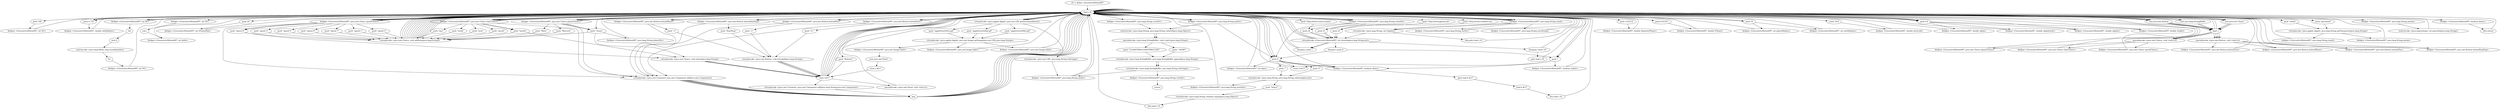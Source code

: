 digraph "" {
    "r0 := @this: GeocentricMotion097"
    "load.r r0"
    "r0 := @this: GeocentricMotion097"->"load.r r0";
    "push 100"
    "load.r r0"->"push 100";
    "fieldput <GeocentricMotion097: int SE>"
    "push 100"->"fieldput <GeocentricMotion097: int SE>";
    "fieldput <GeocentricMotion097: int SE>"->"load.r r0";
    "push 0.723"
    "load.r r0"->"push 0.723";
    "push 0.723"->"load.r r0";
    "fieldget <GeocentricMotion097: int SE>"
    "load.r r0"->"fieldget <GeocentricMotion097: int SE>";
    "i2d"
    "fieldget <GeocentricMotion097: int SE>"->"i2d";
    "mul.d"
    "i2d"->"mul.d";
    "staticinvoke <java.lang.Math: long round(double)>"
    "mul.d"->"staticinvoke <java.lang.Math: long round(double)>";
    "l2i"
    "staticinvoke <java.lang.Math: long round(double)>"->"l2i";
    "fieldput <GeocentricMotion097: int SV>"
    "l2i"->"fieldput <GeocentricMotion097: int SV>";
    "fieldput <GeocentricMotion097: int SV>"->"load.r r0";
    "load.r r0"->"load.r r0";
    "load.r r0"->"fieldget <GeocentricMotion097: int SE>";
    "fieldget <GeocentricMotion097: int SE>"->"load.r r0";
    "fieldget <GeocentricMotion097: int SV>"
    "load.r r0"->"fieldget <GeocentricMotion097: int SV>";
    "sub.i"
    "fieldget <GeocentricMotion097: int SV>"->"sub.i";
    "fieldput <GeocentricMotion097: int delta>"
    "sub.i"->"fieldput <GeocentricMotion097: int delta>";
    "fieldput <GeocentricMotion097: int delta>"->"load.r r0";
    "push 20"
    "load.r r0"->"push 20";
    "fieldput <GeocentricMotion097: int rPlanetMax>"
    "push 20"->"fieldput <GeocentricMotion097: int rPlanetMax>";
    "fieldput <GeocentricMotion097: int rPlanetMax>"->"load.r r0";
    "push \"Venus\""
    "load.r r0"->"push \"Venus\"";
    "fieldput <GeocentricMotion097: java.lang.String planetStr>"
    "push \"Venus\""->"fieldput <GeocentricMotion097: java.lang.String planetStr>";
    "fieldput <GeocentricMotion097: java.lang.String planetStr>"->"load.r r0";
    "push 12103.6"
    "load.r r0"->"push 12103.6";
    "fieldput <GeocentricMotion097: double diameterPlanet>"
    "push 12103.6"->"fieldput <GeocentricMotion097: double diameterPlanet>";
    "fieldput <GeocentricMotion097: double diameterPlanet>"->"load.r r0";
    "load.r r0"->"push 0.723";
    "fieldput <GeocentricMotion097: double orbitRadius>"
    "push 0.723"->"fieldput <GeocentricMotion097: double orbitRadius>";
    "fieldput <GeocentricMotion097: double orbitRadius>"->"load.r r0";
    "push 0.61521"
    "load.r r0"->"push 0.61521";
    "fieldput <GeocentricMotion097: double tPlanet>"
    "push 0.61521"->"fieldput <GeocentricMotion097: double tPlanet>";
    "fieldput <GeocentricMotion097: double tPlanet>"->"load.r r0";
    "push 10"
    "load.r r0"->"push 10";
    "fieldput <GeocentricMotion097: int planetRadius>"
    "push 10"->"fieldput <GeocentricMotion097: int planetRadius>";
    "fieldput <GeocentricMotion097: int planetRadius>"->"load.r r0";
    "load.r r0"->"push 10";
    "fieldput <GeocentricMotion097: int earthRadius>"
    "push 10"->"fieldput <GeocentricMotion097: int earthRadius>";
    "fieldput <GeocentricMotion097: int earthRadius>"->"load.r r0";
    "push 30.0"
    "load.r r0"->"push 30.0";
    "fieldput <GeocentricMotion097: double intervall>"
    "push 30.0"->"fieldput <GeocentricMotion097: double intervall>";
    "fieldput <GeocentricMotion097: double intervall>"->"load.r r0";
    "push 0.0"
    "load.r r0"->"push 0.0";
    "fieldput <GeocentricMotion097: double alpha>"
    "push 0.0"->"fieldput <GeocentricMotion097: double alpha>";
    "fieldput <GeocentricMotion097: double alpha>"->"load.r r0";
    "load.r r0"->"push 0.0";
    "fieldput <GeocentricMotion097: double alphaEarth>"
    "push 0.0"->"fieldput <GeocentricMotion097: double alphaEarth>";
    "fieldput <GeocentricMotion097: double alphaEarth>"->"load.r r0";
    "load.r r0"->"push 0.0";
    "fieldput <GeocentricMotion097: double alphaE>"
    "push 0.0"->"fieldput <GeocentricMotion097: double alphaE>";
    "fieldput <GeocentricMotion097: double alphaE>"->"load.r r0";
    "load.r r0"->"push 0.0";
    "fieldput <GeocentricMotion097: double winkel>"
    "push 0.0"->"fieldput <GeocentricMotion097: double winkel>";
    "fieldput <GeocentricMotion097: double winkel>"->"load.r r0";
    "push 0"
    "load.r r0"->"push 0";
    "fieldput <GeocentricMotion097: int days>"
    "push 0"->"fieldput <GeocentricMotion097: int days>";
    "fieldput <GeocentricMotion097: int days>"->"load.r r0";
    "load.r r0"->"load.r r0";
    "virtualinvoke <java.applet.Applet: java.net.URL getDocumentBase()>"
    "load.r r0"->"virtualinvoke <java.applet.Applet: java.net.URL getDocumentBase()>";
    "virtualinvoke <java.net.URL: java.lang.String toString()>"
    "virtualinvoke <java.applet.Applet: java.net.URL getDocumentBase()>"->"virtualinvoke <java.net.URL: java.lang.String toString()>";
    "fieldput <GeocentricMotion097: java.lang.String myStr>"
    "virtualinvoke <java.net.URL: java.lang.String toString()>"->"fieldput <GeocentricMotion097: java.lang.String myStr>";
    "fieldput <GeocentricMotion097: java.lang.String myStr>"->"load.r r0";
    "new java.lang.StringBuffer"
    "load.r r0"->"new java.lang.StringBuffer";
    "dup1.r"
    "new java.lang.StringBuffer"->"dup1.r";
    "dup1.r"->"load.r r0";
    "fieldget <GeocentricMotion097: java.lang.String myStr>"
    "load.r r0"->"fieldget <GeocentricMotion097: java.lang.String myStr>";
    "staticinvoke <java.lang.String: java.lang.String valueOf(java.lang.Object)>"
    "fieldget <GeocentricMotion097: java.lang.String myStr>"->"staticinvoke <java.lang.String: java.lang.String valueOf(java.lang.Object)>";
    "specialinvoke <java.lang.StringBuffer: void <init>(java.lang.String)>"
    "staticinvoke <java.lang.String: java.lang.String valueOf(java.lang.Object)>"->"specialinvoke <java.lang.StringBuffer: void <init>(java.lang.String)>";
    "push \"1234567890123456789012345\""
    "specialinvoke <java.lang.StringBuffer: void <init>(java.lang.String)>"->"push \"1234567890123456789012345\"";
    "virtualinvoke <java.lang.StringBuffer: java.lang.StringBuffer append(java.lang.String)>"
    "push \"1234567890123456789012345\""->"virtualinvoke <java.lang.StringBuffer: java.lang.StringBuffer append(java.lang.String)>";
    "virtualinvoke <java.lang.StringBuffer: java.lang.String toString()>"
    "virtualinvoke <java.lang.StringBuffer: java.lang.StringBuffer append(java.lang.String)>"->"virtualinvoke <java.lang.StringBuffer: java.lang.String toString()>";
    "virtualinvoke <java.lang.StringBuffer: java.lang.String toString()>"->"fieldput <GeocentricMotion097: java.lang.String myStr>";
    "fieldput <GeocentricMotion097: java.lang.String myStr>"->"load.r r0";
    "load.r r0"->"load.r r0";
    "load.r r0"->"fieldget <GeocentricMotion097: java.lang.String myStr>";
    "fieldget <GeocentricMotion097: java.lang.String myStr>"->"push 0";
    "push 27"
    "push 0"->"push 27";
    "virtualinvoke <java.lang.String: java.lang.String substring(int,int)>"
    "push 27"->"virtualinvoke <java.lang.String: java.lang.String substring(int,int)>";
    "fieldput <GeocentricMotion097: java.lang.String wwwStr>"
    "virtualinvoke <java.lang.String: java.lang.String substring(int,int)>"->"fieldput <GeocentricMotion097: java.lang.String wwwStr>";
    "fieldput <GeocentricMotion097: java.lang.String wwwStr>"->"load.r r0";
    "load.r r0"->"load.r r0";
    "load.r r0"->"load.r r0";
    "load.r r0"->"virtualinvoke <java.applet.Applet: java.net.URL getDocumentBase()>";
    "push \"applet/EarthMer.gif\""
    "virtualinvoke <java.applet.Applet: java.net.URL getDocumentBase()>"->"push \"applet/EarthMer.gif\"";
    "virtualinvoke <java.applet.Applet: java.awt.Image getImage(java.net.URL,java.lang.String)>"
    "push \"applet/EarthMer.gif\""->"virtualinvoke <java.applet.Applet: java.awt.Image getImage(java.net.URL,java.lang.String)>";
    "fieldput <GeocentricMotion097: java.awt.Image bild1>"
    "virtualinvoke <java.applet.Applet: java.awt.Image getImage(java.net.URL,java.lang.String)>"->"fieldput <GeocentricMotion097: java.awt.Image bild1>";
    "fieldput <GeocentricMotion097: java.awt.Image bild1>"->"load.r r0";
    "load.r r0"->"load.r r0";
    "load.r r0"->"load.r r0";
    "load.r r0"->"virtualinvoke <java.applet.Applet: java.net.URL getDocumentBase()>";
    "push \"applet/EarthVen.gif\""
    "virtualinvoke <java.applet.Applet: java.net.URL getDocumentBase()>"->"push \"applet/EarthVen.gif\"";
    "push \"applet/EarthVen.gif\""->"virtualinvoke <java.applet.Applet: java.awt.Image getImage(java.net.URL,java.lang.String)>";
    "fieldput <GeocentricMotion097: java.awt.Image bild2>"
    "virtualinvoke <java.applet.Applet: java.awt.Image getImage(java.net.URL,java.lang.String)>"->"fieldput <GeocentricMotion097: java.awt.Image bild2>";
    "fieldput <GeocentricMotion097: java.awt.Image bild2>"->"load.r r0";
    "load.r r0"->"load.r r0";
    "load.r r0"->"load.r r0";
    "load.r r0"->"virtualinvoke <java.applet.Applet: java.net.URL getDocumentBase()>";
    "push \"applet/EarthMar.gif\""
    "virtualinvoke <java.applet.Applet: java.net.URL getDocumentBase()>"->"push \"applet/EarthMar.gif\"";
    "push \"applet/EarthMar.gif\""->"virtualinvoke <java.applet.Applet: java.awt.Image getImage(java.net.URL,java.lang.String)>";
    "fieldput <GeocentricMotion097: java.awt.Image bild3>"
    "virtualinvoke <java.applet.Applet: java.awt.Image getImage(java.net.URL,java.lang.String)>"->"fieldput <GeocentricMotion097: java.awt.Image bild3>";
    "new java.awt.Panel"
    "fieldput <GeocentricMotion097: java.awt.Image bild3>"->"new java.awt.Panel";
    "store.r $r17"
    "new java.awt.Panel"->"store.r $r17";
    "load.r $r17"
    "store.r $r17"->"load.r $r17";
    "specialinvoke <java.awt.Panel: void <init>()>"
    "load.r $r17"->"specialinvoke <java.awt.Panel: void <init>()>";
    "specialinvoke <java.awt.Panel: void <init>()>"->"load.r r0";
    "push \"Buttons\""
    "load.r r0"->"push \"Buttons\"";
    "push \"Buttons\""->"load.r $r17";
    "virtualinvoke <java.awt.Container: java.awt.Component add(java.lang.String,java.awt.Component)>"
    "load.r $r17"->"virtualinvoke <java.awt.Container: java.awt.Component add(java.lang.String,java.awt.Component)>";
    "pop"
    "virtualinvoke <java.awt.Container: java.awt.Component add(java.lang.String,java.awt.Component)>"->"pop";
    "pop"->"load.r r0";
    "new java.awt.Choice"
    "load.r r0"->"new java.awt.Choice";
    "new java.awt.Choice"->"dup1.r";
    "specialinvoke <java.awt.Choice: void <init>()>"
    "dup1.r"->"specialinvoke <java.awt.Choice: void <init>()>";
    "fieldput <GeocentricMotion097: java.awt.Choice planetChoice>"
    "specialinvoke <java.awt.Choice: void <init>()>"->"fieldput <GeocentricMotion097: java.awt.Choice planetChoice>";
    "fieldput <GeocentricMotion097: java.awt.Choice planetChoice>"->"load.r r0";
    "fieldget <GeocentricMotion097: java.awt.Choice planetChoice>"
    "load.r r0"->"fieldget <GeocentricMotion097: java.awt.Choice planetChoice>";
    "push \"Mercury\""
    "fieldget <GeocentricMotion097: java.awt.Choice planetChoice>"->"push \"Mercury\"";
    "virtualinvoke <java.awt.Choice: void addItem(java.lang.String)>"
    "push \"Mercury\""->"virtualinvoke <java.awt.Choice: void addItem(java.lang.String)>";
    "virtualinvoke <java.awt.Choice: void addItem(java.lang.String)>"->"load.r r0";
    "load.r r0"->"fieldget <GeocentricMotion097: java.awt.Choice planetChoice>";
    "fieldget <GeocentricMotion097: java.awt.Choice planetChoice>"->"push \"Venus\"";
    "push \"Venus\""->"virtualinvoke <java.awt.Choice: void addItem(java.lang.String)>";
    "virtualinvoke <java.awt.Choice: void addItem(java.lang.String)>"->"load.r r0";
    "load.r r0"->"fieldget <GeocentricMotion097: java.awt.Choice planetChoice>";
    "push \"Mars\""
    "fieldget <GeocentricMotion097: java.awt.Choice planetChoice>"->"push \"Mars\"";
    "push \"Mars\""->"virtualinvoke <java.awt.Choice: void addItem(java.lang.String)>";
    "virtualinvoke <java.awt.Choice: void addItem(java.lang.String)>"->"load.r r0";
    "load.r r0"->"fieldget <GeocentricMotion097: java.awt.Choice planetChoice>";
    "fieldget <GeocentricMotion097: java.awt.Choice planetChoice>"->"push \"Venus\"";
    "virtualinvoke <java.awt.Choice: void select(java.lang.String)>"
    "push \"Venus\""->"virtualinvoke <java.awt.Choice: void select(java.lang.String)>";
    "virtualinvoke <java.awt.Choice: void select(java.lang.String)>"->"load.r $r17";
    "load.r $r17"->"load.r r0";
    "load.r r0"->"fieldget <GeocentricMotion097: java.awt.Choice planetChoice>";
    "virtualinvoke <java.awt.Container: java.awt.Component add(java.awt.Component)>"
    "fieldget <GeocentricMotion097: java.awt.Choice planetChoice>"->"virtualinvoke <java.awt.Container: java.awt.Component add(java.awt.Component)>";
    "virtualinvoke <java.awt.Container: java.awt.Component add(java.awt.Component)>"->"pop";
    "pop"->"load.r r0";
    "new java.awt.Button"
    "load.r r0"->"new java.awt.Button";
    "new java.awt.Button"->"dup1.r";
    "specialinvoke <java.awt.Button: void <init>()>"
    "dup1.r"->"specialinvoke <java.awt.Button: void <init>()>";
    "fieldput <GeocentricMotion097: java.awt.Button buttonFirst>"
    "specialinvoke <java.awt.Button: void <init>()>"->"fieldput <GeocentricMotion097: java.awt.Button buttonFirst>";
    "fieldput <GeocentricMotion097: java.awt.Button buttonFirst>"->"load.r r0";
    "fieldget <GeocentricMotion097: java.awt.Button buttonFirst>"
    "load.r r0"->"fieldget <GeocentricMotion097: java.awt.Button buttonFirst>";
    "push \"|<\""
    "fieldget <GeocentricMotion097: java.awt.Button buttonFirst>"->"push \"|<\"";
    "virtualinvoke <java.awt.Button: void setLabel(java.lang.String)>"
    "push \"|<\""->"virtualinvoke <java.awt.Button: void setLabel(java.lang.String)>";
    "virtualinvoke <java.awt.Button: void setLabel(java.lang.String)>"->"load.r $r17";
    "load.r $r17"->"load.r r0";
    "load.r r0"->"fieldget <GeocentricMotion097: java.awt.Button buttonFirst>";
    "fieldget <GeocentricMotion097: java.awt.Button buttonFirst>"->"virtualinvoke <java.awt.Container: java.awt.Component add(java.awt.Component)>";
    "virtualinvoke <java.awt.Container: java.awt.Component add(java.awt.Component)>"->"pop";
    "pop"->"load.r r0";
    "load.r r0"->"new java.awt.Button";
    "new java.awt.Button"->"dup1.r";
    "dup1.r"->"specialinvoke <java.awt.Button: void <init>()>";
    "fieldput <GeocentricMotion097: java.awt.Button buttonMinus>"
    "specialinvoke <java.awt.Button: void <init>()>"->"fieldput <GeocentricMotion097: java.awt.Button buttonMinus>";
    "fieldput <GeocentricMotion097: java.awt.Button buttonMinus>"->"load.r r0";
    "fieldget <GeocentricMotion097: java.awt.Button buttonMinus>"
    "load.r r0"->"fieldget <GeocentricMotion097: java.awt.Button buttonMinus>";
    "push \"<\""
    "fieldget <GeocentricMotion097: java.awt.Button buttonMinus>"->"push \"<\"";
    "push \"<\""->"virtualinvoke <java.awt.Button: void setLabel(java.lang.String)>";
    "virtualinvoke <java.awt.Button: void setLabel(java.lang.String)>"->"load.r $r17";
    "load.r $r17"->"load.r r0";
    "load.r r0"->"fieldget <GeocentricMotion097: java.awt.Button buttonMinus>";
    "fieldget <GeocentricMotion097: java.awt.Button buttonMinus>"->"virtualinvoke <java.awt.Container: java.awt.Component add(java.awt.Component)>";
    "virtualinvoke <java.awt.Container: java.awt.Component add(java.awt.Component)>"->"pop";
    "pop"->"load.r r0";
    "load.r r0"->"new java.awt.Choice";
    "new java.awt.Choice"->"dup1.r";
    "dup1.r"->"specialinvoke <java.awt.Choice: void <init>()>";
    "fieldput <GeocentricMotion097: java.awt.Choice timeChoice>"
    "specialinvoke <java.awt.Choice: void <init>()>"->"fieldput <GeocentricMotion097: java.awt.Choice timeChoice>";
    "fieldput <GeocentricMotion097: java.awt.Choice timeChoice>"->"load.r r0";
    "fieldget <GeocentricMotion097: java.awt.Choice timeChoice>"
    "load.r r0"->"fieldget <GeocentricMotion097: java.awt.Choice timeChoice>";
    "push \"day\""
    "fieldget <GeocentricMotion097: java.awt.Choice timeChoice>"->"push \"day\"";
    "push \"day\""->"virtualinvoke <java.awt.Choice: void addItem(java.lang.String)>";
    "virtualinvoke <java.awt.Choice: void addItem(java.lang.String)>"->"load.r r0";
    "load.r r0"->"fieldget <GeocentricMotion097: java.awt.Choice timeChoice>";
    "push \"week\""
    "fieldget <GeocentricMotion097: java.awt.Choice timeChoice>"->"push \"week\"";
    "push \"week\""->"virtualinvoke <java.awt.Choice: void addItem(java.lang.String)>";
    "virtualinvoke <java.awt.Choice: void addItem(java.lang.String)>"->"load.r r0";
    "load.r r0"->"fieldget <GeocentricMotion097: java.awt.Choice timeChoice>";
    "push \"month\""
    "fieldget <GeocentricMotion097: java.awt.Choice timeChoice>"->"push \"month\"";
    "push \"month\""->"virtualinvoke <java.awt.Choice: void addItem(java.lang.String)>";
    "virtualinvoke <java.awt.Choice: void addItem(java.lang.String)>"->"load.r r0";
    "load.r r0"->"fieldget <GeocentricMotion097: java.awt.Choice timeChoice>";
    "push \"year\""
    "fieldget <GeocentricMotion097: java.awt.Choice timeChoice>"->"push \"year\"";
    "push \"year\""->"virtualinvoke <java.awt.Choice: void addItem(java.lang.String)>";
    "virtualinvoke <java.awt.Choice: void addItem(java.lang.String)>"->"load.r r0";
    "load.r r0"->"fieldget <GeocentricMotion097: java.awt.Choice timeChoice>";
    "push \"synod\""
    "fieldget <GeocentricMotion097: java.awt.Choice timeChoice>"->"push \"synod\"";
    "push \"synod\""->"virtualinvoke <java.awt.Choice: void addItem(java.lang.String)>";
    "virtualinvoke <java.awt.Choice: void addItem(java.lang.String)>"->"load.r r0";
    "load.r r0"->"fieldget <GeocentricMotion097: java.awt.Choice timeChoice>";
    "fieldget <GeocentricMotion097: java.awt.Choice timeChoice>"->"push \"month\"";
    "push \"month\""->"virtualinvoke <java.awt.Choice: void select(java.lang.String)>";
    "virtualinvoke <java.awt.Choice: void select(java.lang.String)>"->"load.r $r17";
    "load.r $r17"->"load.r r0";
    "load.r r0"->"fieldget <GeocentricMotion097: java.awt.Choice timeChoice>";
    "fieldget <GeocentricMotion097: java.awt.Choice timeChoice>"->"virtualinvoke <java.awt.Container: java.awt.Component add(java.awt.Component)>";
    "virtualinvoke <java.awt.Container: java.awt.Component add(java.awt.Component)>"->"pop";
    "pop"->"load.r r0";
    "load.r r0"->"new java.awt.Button";
    "new java.awt.Button"->"dup1.r";
    "dup1.r"->"specialinvoke <java.awt.Button: void <init>()>";
    "fieldput <GeocentricMotion097: java.awt.Button buttonPlus>"
    "specialinvoke <java.awt.Button: void <init>()>"->"fieldput <GeocentricMotion097: java.awt.Button buttonPlus>";
    "fieldput <GeocentricMotion097: java.awt.Button buttonPlus>"->"load.r r0";
    "fieldget <GeocentricMotion097: java.awt.Button buttonPlus>"
    "load.r r0"->"fieldget <GeocentricMotion097: java.awt.Button buttonPlus>";
    "push \">\""
    "fieldget <GeocentricMotion097: java.awt.Button buttonPlus>"->"push \">\"";
    "push \">\""->"virtualinvoke <java.awt.Button: void setLabel(java.lang.String)>";
    "virtualinvoke <java.awt.Button: void setLabel(java.lang.String)>"->"load.r $r17";
    "load.r $r17"->"load.r r0";
    "load.r r0"->"fieldget <GeocentricMotion097: java.awt.Button buttonPlus>";
    "fieldget <GeocentricMotion097: java.awt.Button buttonPlus>"->"virtualinvoke <java.awt.Container: java.awt.Component add(java.awt.Component)>";
    "virtualinvoke <java.awt.Container: java.awt.Component add(java.awt.Component)>"->"pop";
    "pop"->"load.r r0";
    "load.r r0"->"new java.awt.Button";
    "new java.awt.Button"->"dup1.r";
    "dup1.r"->"specialinvoke <java.awt.Button: void <init>()>";
    "fieldput <GeocentricMotion097: java.awt.Button buttonRunStop>"
    "specialinvoke <java.awt.Button: void <init>()>"->"fieldput <GeocentricMotion097: java.awt.Button buttonRunStop>";
    "fieldput <GeocentricMotion097: java.awt.Button buttonRunStop>"->"load.r r0";
    "fieldget <GeocentricMotion097: java.awt.Button buttonRunStop>"
    "load.r r0"->"fieldget <GeocentricMotion097: java.awt.Button buttonRunStop>";
    "push \"Run/Stop\""
    "fieldget <GeocentricMotion097: java.awt.Button buttonRunStop>"->"push \"Run/Stop\"";
    "push \"Run/Stop\""->"virtualinvoke <java.awt.Button: void setLabel(java.lang.String)>";
    "virtualinvoke <java.awt.Button: void setLabel(java.lang.String)>"->"load.r $r17";
    "load.r $r17"->"load.r r0";
    "load.r r0"->"fieldget <GeocentricMotion097: java.awt.Button buttonRunStop>";
    "fieldget <GeocentricMotion097: java.awt.Button buttonRunStop>"->"virtualinvoke <java.awt.Container: java.awt.Component add(java.awt.Component)>";
    "virtualinvoke <java.awt.Container: java.awt.Component add(java.awt.Component)>"->"pop";
    "pop"->"load.r r0";
    "load.r r0"->"new java.awt.Choice";
    "new java.awt.Choice"->"dup1.r";
    "dup1.r"->"specialinvoke <java.awt.Choice: void <init>()>";
    "fieldput <GeocentricMotion097: java.awt.Choice speedChoice>"
    "specialinvoke <java.awt.Choice: void <init>()>"->"fieldput <GeocentricMotion097: java.awt.Choice speedChoice>";
    "fieldput <GeocentricMotion097: java.awt.Choice speedChoice>"->"load.r r0";
    "fieldget <GeocentricMotion097: java.awt.Choice speedChoice>"
    "load.r r0"->"fieldget <GeocentricMotion097: java.awt.Choice speedChoice>";
    "push \"speed 1\""
    "fieldget <GeocentricMotion097: java.awt.Choice speedChoice>"->"push \"speed 1\"";
    "push \"speed 1\""->"virtualinvoke <java.awt.Choice: void addItem(java.lang.String)>";
    "virtualinvoke <java.awt.Choice: void addItem(java.lang.String)>"->"load.r r0";
    "load.r r0"->"fieldget <GeocentricMotion097: java.awt.Choice speedChoice>";
    "push \"speed 2\""
    "fieldget <GeocentricMotion097: java.awt.Choice speedChoice>"->"push \"speed 2\"";
    "push \"speed 2\""->"virtualinvoke <java.awt.Choice: void addItem(java.lang.String)>";
    "virtualinvoke <java.awt.Choice: void addItem(java.lang.String)>"->"load.r r0";
    "load.r r0"->"fieldget <GeocentricMotion097: java.awt.Choice speedChoice>";
    "push \"speed 3\""
    "fieldget <GeocentricMotion097: java.awt.Choice speedChoice>"->"push \"speed 3\"";
    "push \"speed 3\""->"virtualinvoke <java.awt.Choice: void addItem(java.lang.String)>";
    "virtualinvoke <java.awt.Choice: void addItem(java.lang.String)>"->"load.r r0";
    "load.r r0"->"fieldget <GeocentricMotion097: java.awt.Choice speedChoice>";
    "push \"speed 4\""
    "fieldget <GeocentricMotion097: java.awt.Choice speedChoice>"->"push \"speed 4\"";
    "push \"speed 4\""->"virtualinvoke <java.awt.Choice: void addItem(java.lang.String)>";
    "virtualinvoke <java.awt.Choice: void addItem(java.lang.String)>"->"load.r r0";
    "load.r r0"->"fieldget <GeocentricMotion097: java.awt.Choice speedChoice>";
    "push \"speed 5\""
    "fieldget <GeocentricMotion097: java.awt.Choice speedChoice>"->"push \"speed 5\"";
    "push \"speed 5\""->"virtualinvoke <java.awt.Choice: void addItem(java.lang.String)>";
    "virtualinvoke <java.awt.Choice: void addItem(java.lang.String)>"->"load.r r0";
    "load.r r0"->"fieldget <GeocentricMotion097: java.awt.Choice speedChoice>";
    "push \"speed 6\""
    "fieldget <GeocentricMotion097: java.awt.Choice speedChoice>"->"push \"speed 6\"";
    "push \"speed 6\""->"virtualinvoke <java.awt.Choice: void addItem(java.lang.String)>";
    "virtualinvoke <java.awt.Choice: void addItem(java.lang.String)>"->"load.r r0";
    "load.r r0"->"fieldget <GeocentricMotion097: java.awt.Choice speedChoice>";
    "push \"speed 7\""
    "fieldget <GeocentricMotion097: java.awt.Choice speedChoice>"->"push \"speed 7\"";
    "push \"speed 7\""->"virtualinvoke <java.awt.Choice: void addItem(java.lang.String)>";
    "virtualinvoke <java.awt.Choice: void addItem(java.lang.String)>"->"load.r r0";
    "load.r r0"->"fieldget <GeocentricMotion097: java.awt.Choice speedChoice>";
    "fieldget <GeocentricMotion097: java.awt.Choice speedChoice>"->"push \"speed 4\"";
    "push \"speed 4\""->"virtualinvoke <java.awt.Choice: void select(java.lang.String)>";
    "virtualinvoke <java.awt.Choice: void select(java.lang.String)>"->"load.r $r17";
    "load.r $r17"->"load.r r0";
    "load.r r0"->"fieldget <GeocentricMotion097: java.awt.Choice speedChoice>";
    "fieldget <GeocentricMotion097: java.awt.Choice speedChoice>"->"virtualinvoke <java.awt.Container: java.awt.Component add(java.awt.Component)>";
    "virtualinvoke <java.awt.Container: java.awt.Component add(java.awt.Component)>"->"pop";
    "pop"->"load.r r0";
    "load.r r0"->"load.r r0";
    "push \"email\""
    "load.r r0"->"push \"email\"";
    "virtualinvoke <java.applet.Applet: java.lang.String getParameter(java.lang.String)>"
    "push \"email\""->"virtualinvoke <java.applet.Applet: java.lang.String getParameter(java.lang.String)>";
    "fieldput <GeocentricMotion097: java.lang.String email>"
    "virtualinvoke <java.applet.Applet: java.lang.String getParameter(java.lang.String)>"->"fieldput <GeocentricMotion097: java.lang.String email>";
    "fieldput <GeocentricMotion097: java.lang.String email>"->"load.r r0";
    "load.r r0"->"load.r r0";
    "push \"password\""
    "load.r r0"->"push \"password\"";
    "push \"password\""->"virtualinvoke <java.applet.Applet: java.lang.String getParameter(java.lang.String)>";
    "fieldput <GeocentricMotion097: java.lang.String param>"
    "virtualinvoke <java.applet.Applet: java.lang.String getParameter(java.lang.String)>"->"fieldput <GeocentricMotion097: java.lang.String param>";
    "fieldput <GeocentricMotion097: java.lang.String param>"->"load.r r0";
    "load.r r0"->"load.r r0";
    "fieldget <GeocentricMotion097: java.lang.String email>"
    "load.r r0"->"fieldget <GeocentricMotion097: java.lang.String email>";
    "fieldput <GeocentricMotion097: java.lang.String usrStr>"
    "fieldget <GeocentricMotion097: java.lang.String email>"->"fieldput <GeocentricMotion097: java.lang.String usrStr>";
    "fieldput <GeocentricMotion097: java.lang.String usrStr>"->"load.r r0";
    "load.r r0"->"load.r r0";
    "load.r r0"->"fieldget <GeocentricMotion097: java.lang.String email>";
    "fieldput <GeocentricMotion097: java.lang.String userString>"
    "fieldget <GeocentricMotion097: java.lang.String email>"->"fieldput <GeocentricMotion097: java.lang.String userString>";
    "fieldput <GeocentricMotion097: java.lang.String userString>"->"load.r r0";
    "load.r r0"->"load.r r0";
    "fieldget <GeocentricMotion097: java.lang.String wwwStr>"
    "load.r r0"->"fieldget <GeocentricMotion097: java.lang.String wwwStr>";
    "push 21"
    "fieldget <GeocentricMotion097: java.lang.String wwwStr>"->"push 21";
    "virtualinvoke <GeocentricMotion097: int formula(java.lang.String,int)>"
    "push 21"->"virtualinvoke <GeocentricMotion097: int formula(java.lang.String,int)>";
    "virtualinvoke <GeocentricMotion097: int formula(java.lang.String,int)>"->"load.r r0";
    "push \"http://www.jgiesen.de\""
    "load.r r0"->"push \"http://www.jgiesen.de\"";
    "push \"http://www.jgiesen.de\""->"push 21";
    "push 21"->"virtualinvoke <GeocentricMotion097: int formula(java.lang.String,int)>";
    "ifcmpeq.i push 1"
    "virtualinvoke <GeocentricMotion097: int formula(java.lang.String,int)>"->"ifcmpeq.i push 1";
    "ifcmpeq.i push 1"->"load.r r0";
    "load.r r0"->"load.r r0";
    "load.r r0"->"fieldget <GeocentricMotion097: java.lang.String wwwStr>";
    "push 22"
    "fieldget <GeocentricMotion097: java.lang.String wwwStr>"->"push 22";
    "push 22"->"virtualinvoke <GeocentricMotion097: int formula(java.lang.String,int)>";
    "virtualinvoke <GeocentricMotion097: int formula(java.lang.String,int)>"->"load.r r0";
    "push \"http://www.GeoAstro.de\""
    "load.r r0"->"push \"http://www.GeoAstro.de\"";
    "push \"http://www.GeoAstro.de\""->"push 22";
    "push 22"->"virtualinvoke <GeocentricMotion097: int formula(java.lang.String,int)>";
    "virtualinvoke <GeocentricMotion097: int formula(java.lang.String,int)>"->"ifcmpeq.i push 1";
    "ifcmpeq.i push 1"->"load.r r0";
    "load.r r0"->"load.r r0";
    "load.r r0"->"fieldget <GeocentricMotion097: java.lang.String wwwStr>";
    "push 24"
    "fieldget <GeocentricMotion097: java.lang.String wwwStr>"->"push 24";
    "push 24"->"virtualinvoke <GeocentricMotion097: int formula(java.lang.String,int)>";
    "virtualinvoke <GeocentricMotion097: int formula(java.lang.String,int)>"->"load.r r0";
    "push \"http://www.venus-transit\""
    "load.r r0"->"push \"http://www.venus-transit\"";
    "push \"http://www.venus-transit\""->"push 24";
    "push 24"->"virtualinvoke <GeocentricMotion097: int formula(java.lang.String,int)>";
    "ifcmpne.i push 0"
    "virtualinvoke <GeocentricMotion097: int formula(java.lang.String,int)>"->"ifcmpne.i push 0";
    "push 1"
    "ifcmpne.i push 0"->"push 1";
    "store.b $r17"
    "push 1"->"store.b $r17";
    "store.b $r17"->"load.r r0";
    "load.r r0"->"push 1";
    "fieldput <GeocentricMotion097: boolean online>"
    "push 1"->"fieldput <GeocentricMotion097: boolean online>";
    "fieldput <GeocentricMotion097: boolean online>"->"load.r r0";
    "load.r r0"->"push 0";
    "fieldput <GeocentricMotion097: boolean demo>"
    "push 0"->"fieldput <GeocentricMotion097: boolean demo>";
    "goto load.b $r17"
    "fieldput <GeocentricMotion097: boolean demo>"->"goto load.b $r17";
    "load.b $r17"
    "goto load.b $r17"->"load.b $r17";
    "ifne load.r r0"
    "load.b $r17"->"ifne load.r r0";
    "ifne load.r r0"->"load.r r0";
    "load.r r0"->"fieldget <GeocentricMotion097: java.lang.String email>";
    "virtualinvoke <java.lang.String: int length()>"
    "fieldget <GeocentricMotion097: java.lang.String email>"->"virtualinvoke <java.lang.String: int length()>";
    "ifeq goto load.r r0"
    "virtualinvoke <java.lang.String: int length()>"->"ifeq goto load.r r0";
    "ifeq goto load.r r0"->"load.r r0";
    "fieldget <GeocentricMotion097: java.lang.String param>"
    "load.r r0"->"fieldget <GeocentricMotion097: java.lang.String param>";
    "staticinvoke <java.lang.Integer: int parseInt(java.lang.String)>"
    "fieldget <GeocentricMotion097: java.lang.String param>"->"staticinvoke <java.lang.Integer: int parseInt(java.lang.String)>";
    "staticinvoke <java.lang.Integer: int parseInt(java.lang.String)>"->"load.r r0";
    "load.r r0"->"load.r r0";
    "load.r r0"->"fieldget <GeocentricMotion097: java.lang.String email>";
    "fieldget <GeocentricMotion097: java.lang.String email>"->"load.r r0";
    "load.r r0"->"fieldget <GeocentricMotion097: java.lang.String email>";
    "fieldget <GeocentricMotion097: java.lang.String email>"->"virtualinvoke <java.lang.String: int length()>";
    "virtualinvoke <java.lang.String: int length()>"->"virtualinvoke <GeocentricMotion097: int formula(java.lang.String,int)>";
    "ifcmpeq.i load.r r0"
    "virtualinvoke <GeocentricMotion097: int formula(java.lang.String,int)>"->"ifcmpeq.i load.r r0";
    "goto load.r r0"
    "ifcmpeq.i load.r r0"->"goto load.r r0";
    "goto load.r r0"->"load.r r0";
    "load.r r0"->"fieldget <GeocentricMotion097: java.lang.String wwwStr>";
    "fieldget <GeocentricMotion097: java.lang.String wwwStr>"->"push 0";
    "push 7"
    "push 0"->"push 7";
    "push 7"->"virtualinvoke <java.lang.String: java.lang.String substring(int,int)>";
    "push \"http://\""
    "virtualinvoke <java.lang.String: java.lang.String substring(int,int)>"->"push \"http://\"";
    "virtualinvoke <java.lang.String: boolean equals(java.lang.Object)>"
    "push \"http://\""->"virtualinvoke <java.lang.String: boolean equals(java.lang.Object)>";
    "ifeq load.r r0"
    "virtualinvoke <java.lang.String: boolean equals(java.lang.Object)>"->"ifeq load.r r0";
    "ifeq load.r r0"->"load.r r0";
    "load.r r0"->"push 1";
    "push 1"->"fieldput <GeocentricMotion097: boolean demo>";
    "fieldput <GeocentricMotion097: boolean demo>"->"load.r r0";
    "fieldget <GeocentricMotion097: boolean demo>"
    "load.r r0"->"fieldget <GeocentricMotion097: boolean demo>";
    "ifeq return"
    "fieldget <GeocentricMotion097: boolean demo>"->"ifeq return";
    "ifeq return"->"load.r r0";
    "load.r r0"->"new java.lang.StringBuffer";
    "new java.lang.StringBuffer"->"dup1.r";
    "dup1.r"->"load.r r0";
    "fieldget <GeocentricMotion097: java.lang.String versStr>"
    "load.r r0"->"fieldget <GeocentricMotion097: java.lang.String versStr>";
    "fieldget <GeocentricMotion097: java.lang.String versStr>"->"staticinvoke <java.lang.String: java.lang.String valueOf(java.lang.Object)>";
    "staticinvoke <java.lang.String: java.lang.String valueOf(java.lang.Object)>"->"specialinvoke <java.lang.StringBuffer: void <init>(java.lang.String)>";
    "push \" DEMO\""
    "specialinvoke <java.lang.StringBuffer: void <init>(java.lang.String)>"->"push \" DEMO\"";
    "push \" DEMO\""->"virtualinvoke <java.lang.StringBuffer: java.lang.StringBuffer append(java.lang.String)>";
    "virtualinvoke <java.lang.StringBuffer: java.lang.StringBuffer append(java.lang.String)>"->"virtualinvoke <java.lang.StringBuffer: java.lang.String toString()>";
    "fieldput <GeocentricMotion097: java.lang.String versStr>"
    "virtualinvoke <java.lang.StringBuffer: java.lang.String toString()>"->"fieldput <GeocentricMotion097: java.lang.String versStr>";
    "return"
    "fieldput <GeocentricMotion097: java.lang.String versStr>"->"return";
    "ifcmpeq.i load.r r0"->"load.r r0";
    "load.r r0"->"push 0";
    "push 0"->"fieldput <GeocentricMotion097: boolean demo>";
    "ifcmpne.i push 0"->"push 0";
    "push 0"->"store.b $r17";
}
